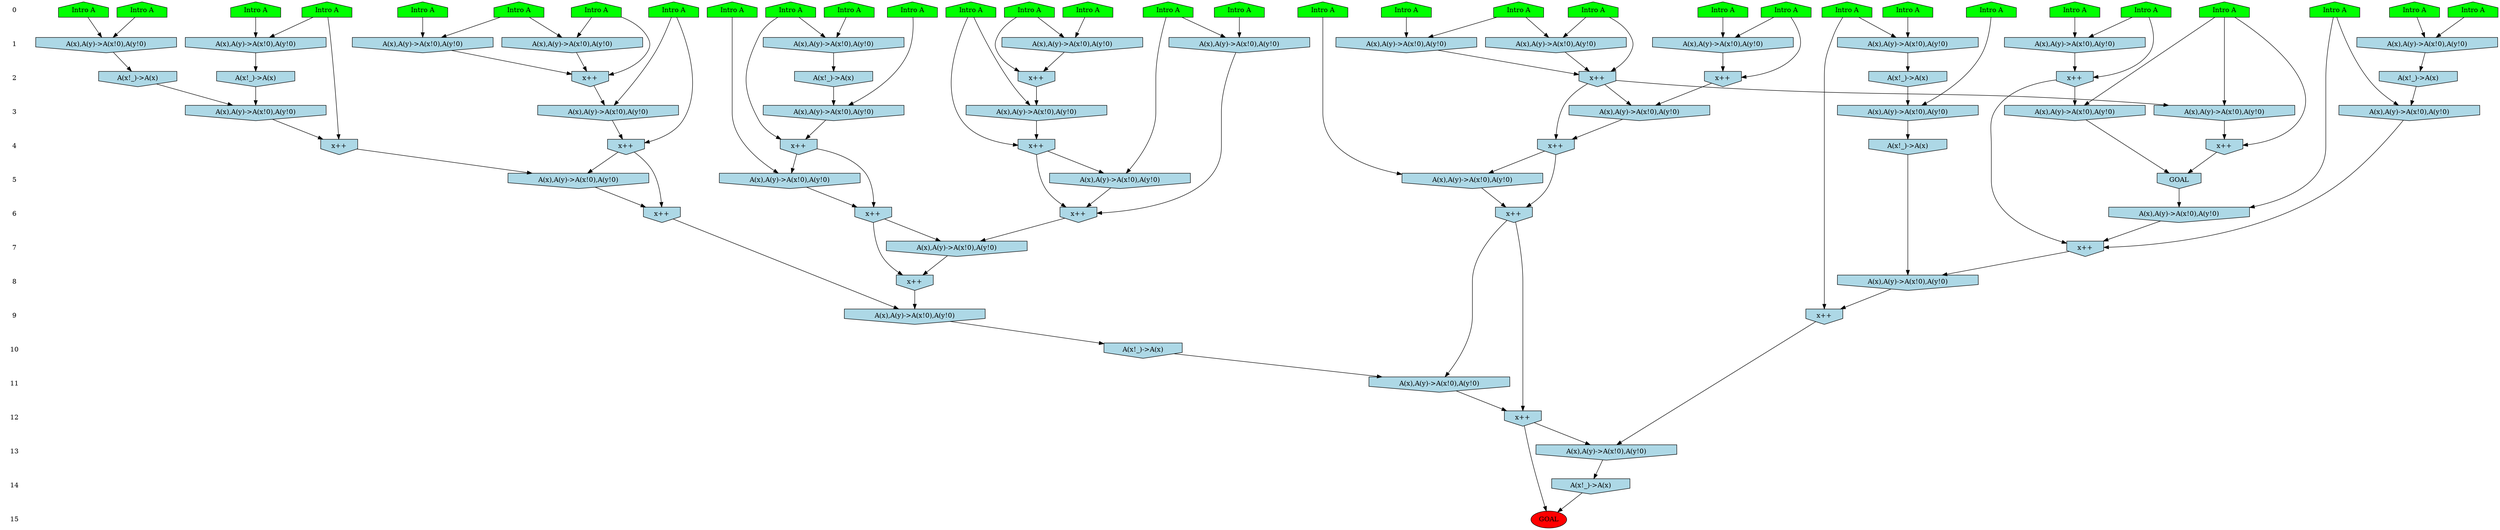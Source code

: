 /* Compression of 1 causal flows obtained in average at 2.869606E+00 t.u */
/* Compressed causal flows were: [909] */
digraph G{
 ranksep=.5 ; 
{ rank = same ; "0" [shape=plaintext] ; node_1 [label ="Intro A", shape=house, style=filled, fillcolor=green] ;
node_2 [label ="Intro A", shape=house, style=filled, fillcolor=green] ;
node_3 [label ="Intro A", shape=house, style=filled, fillcolor=green] ;
node_4 [label ="Intro A", shape=house, style=filled, fillcolor=green] ;
node_5 [label ="Intro A", shape=house, style=filled, fillcolor=green] ;
node_6 [label ="Intro A", shape=house, style=filled, fillcolor=green] ;
node_7 [label ="Intro A", shape=house, style=filled, fillcolor=green] ;
node_8 [label ="Intro A", shape=house, style=filled, fillcolor=green] ;
node_9 [label ="Intro A", shape=house, style=filled, fillcolor=green] ;
node_10 [label ="Intro A", shape=house, style=filled, fillcolor=green] ;
node_11 [label ="Intro A", shape=house, style=filled, fillcolor=green] ;
node_12 [label ="Intro A", shape=house, style=filled, fillcolor=green] ;
node_13 [label ="Intro A", shape=house, style=filled, fillcolor=green] ;
node_14 [label ="Intro A", shape=house, style=filled, fillcolor=green] ;
node_15 [label ="Intro A", shape=house, style=filled, fillcolor=green] ;
node_16 [label ="Intro A", shape=house, style=filled, fillcolor=green] ;
node_17 [label ="Intro A", shape=house, style=filled, fillcolor=green] ;
node_18 [label ="Intro A", shape=house, style=filled, fillcolor=green] ;
node_19 [label ="Intro A", shape=house, style=filled, fillcolor=green] ;
node_20 [label ="Intro A", shape=house, style=filled, fillcolor=green] ;
node_21 [label ="Intro A", shape=house, style=filled, fillcolor=green] ;
node_22 [label ="Intro A", shape=house, style=filled, fillcolor=green] ;
node_23 [label ="Intro A", shape=house, style=filled, fillcolor=green] ;
node_24 [label ="Intro A", shape=house, style=filled, fillcolor=green] ;
node_25 [label ="Intro A", shape=house, style=filled, fillcolor=green] ;
node_26 [label ="Intro A", shape=house, style=filled, fillcolor=green] ;
node_27 [label ="Intro A", shape=house, style=filled, fillcolor=green] ;
node_28 [label ="Intro A", shape=house, style=filled, fillcolor=green] ;
node_29 [label ="Intro A", shape=house, style=filled, fillcolor=green] ;
node_30 [label ="Intro A", shape=house, style=filled, fillcolor=green] ;
node_31 [label ="Intro A", shape=house, style=filled, fillcolor=green] ;
node_32 [label ="Intro A", shape=house, style=filled, fillcolor=green] ;
}
{ rank = same ; "1" [shape=plaintext] ; node_33 [label="A(x),A(y)->A(x!0),A(y!0)", shape=invhouse, style=filled, fillcolor = lightblue] ;
node_34 [label="A(x),A(y)->A(x!0),A(y!0)", shape=invhouse, style=filled, fillcolor = lightblue] ;
node_35 [label="A(x),A(y)->A(x!0),A(y!0)", shape=invhouse, style=filled, fillcolor = lightblue] ;
node_36 [label="A(x),A(y)->A(x!0),A(y!0)", shape=invhouse, style=filled, fillcolor = lightblue] ;
node_37 [label="A(x),A(y)->A(x!0),A(y!0)", shape=invhouse, style=filled, fillcolor = lightblue] ;
node_38 [label="A(x),A(y)->A(x!0),A(y!0)", shape=invhouse, style=filled, fillcolor = lightblue] ;
node_40 [label="A(x),A(y)->A(x!0),A(y!0)", shape=invhouse, style=filled, fillcolor = lightblue] ;
node_42 [label="A(x),A(y)->A(x!0),A(y!0)", shape=invhouse, style=filled, fillcolor = lightblue] ;
node_43 [label="A(x),A(y)->A(x!0),A(y!0)", shape=invhouse, style=filled, fillcolor = lightblue] ;
node_44 [label="A(x),A(y)->A(x!0),A(y!0)", shape=invhouse, style=filled, fillcolor = lightblue] ;
node_51 [label="A(x),A(y)->A(x!0),A(y!0)", shape=invhouse, style=filled, fillcolor = lightblue] ;
node_54 [label="A(x),A(y)->A(x!0),A(y!0)", shape=invhouse, style=filled, fillcolor = lightblue] ;
node_56 [label="A(x),A(y)->A(x!0),A(y!0)", shape=invhouse, style=filled, fillcolor = lightblue] ;
}
{ rank = same ; "2" [shape=plaintext] ; node_39 [label="x++", shape=invhouse, style=filled, fillcolor = lightblue] ;
node_41 [label="x++", shape=invhouse, style=filled, fillcolor = lightblue] ;
node_45 [label="x++", shape=invhouse, style=filled, fillcolor = lightblue] ;
node_46 [label="A(x!_)->A(x)", shape=invhouse, style=filled, fillcolor = lightblue] ;
node_48 [label="A(x!_)->A(x)", shape=invhouse, style=filled, fillcolor = lightblue] ;
node_49 [label="x++", shape=invhouse, style=filled, fillcolor = lightblue] ;
node_57 [label="A(x!_)->A(x)", shape=invhouse, style=filled, fillcolor = lightblue] ;
node_59 [label="x++", shape=invhouse, style=filled, fillcolor = lightblue] ;
node_60 [label="A(x!_)->A(x)", shape=invhouse, style=filled, fillcolor = lightblue] ;
node_65 [label="A(x!_)->A(x)", shape=invhouse, style=filled, fillcolor = lightblue] ;
}
{ rank = same ; "3" [shape=plaintext] ; node_47 [label="A(x),A(y)->A(x!0),A(y!0)", shape=invhouse, style=filled, fillcolor = lightblue] ;
node_50 [label="A(x),A(y)->A(x!0),A(y!0)", shape=invhouse, style=filled, fillcolor = lightblue] ;
node_53 [label="A(x),A(y)->A(x!0),A(y!0)", shape=invhouse, style=filled, fillcolor = lightblue] ;
node_58 [label="A(x),A(y)->A(x!0),A(y!0)", shape=invhouse, style=filled, fillcolor = lightblue] ;
node_63 [label="A(x),A(y)->A(x!0),A(y!0)", shape=invhouse, style=filled, fillcolor = lightblue] ;
node_66 [label="A(x),A(y)->A(x!0),A(y!0)", shape=invhouse, style=filled, fillcolor = lightblue] ;
node_67 [label="A(x),A(y)->A(x!0),A(y!0)", shape=invhouse, style=filled, fillcolor = lightblue] ;
node_69 [label="A(x),A(y)->A(x!0),A(y!0)", shape=invhouse, style=filled, fillcolor = lightblue] ;
node_79 [label="A(x),A(y)->A(x!0),A(y!0)", shape=invhouse, style=filled, fillcolor = lightblue] ;
}
{ rank = same ; "4" [shape=plaintext] ; node_52 [label="x++", shape=invhouse, style=filled, fillcolor = lightblue] ;
node_55 [label="x++", shape=invhouse, style=filled, fillcolor = lightblue] ;
node_68 [label="x++", shape=invhouse, style=filled, fillcolor = lightblue] ;
node_70 [label="x++", shape=invhouse, style=filled, fillcolor = lightblue] ;
node_71 [label="x++", shape=invhouse, style=filled, fillcolor = lightblue] ;
node_73 [label="A(x!_)->A(x)", shape=invhouse, style=filled, fillcolor = lightblue] ;
node_74 [label="x++", shape=invhouse, style=filled, fillcolor = lightblue] ;
}
{ rank = same ; "5" [shape=plaintext] ; node_61 [label="A(x),A(y)->A(x!0),A(y!0)", shape=invhouse, style=filled, fillcolor = lightblue] ;
node_62 [label="GOAL", shape=invhouse, style=filled, fillcolor = lightblue] ;
node_75 [label="A(x),A(y)->A(x!0),A(y!0)", shape=invhouse, style=filled, fillcolor = lightblue] ;
node_78 [label="A(x),A(y)->A(x!0),A(y!0)", shape=invhouse, style=filled, fillcolor = lightblue] ;
node_80 [label="A(x),A(y)->A(x!0),A(y!0)", shape=invhouse, style=filled, fillcolor = lightblue] ;
}
{ rank = same ; "6" [shape=plaintext] ; node_64 [label="x++", shape=invhouse, style=filled, fillcolor = lightblue] ;
node_72 [label="A(x),A(y)->A(x!0),A(y!0)", shape=invhouse, style=filled, fillcolor = lightblue] ;
node_76 [label="x++", shape=invhouse, style=filled, fillcolor = lightblue] ;
node_81 [label="x++", shape=invhouse, style=filled, fillcolor = lightblue] ;
node_85 [label="x++", shape=invhouse, style=filled, fillcolor = lightblue] ;
}
{ rank = same ; "7" [shape=plaintext] ; node_77 [label="A(x),A(y)->A(x!0),A(y!0)", shape=invhouse, style=filled, fillcolor = lightblue] ;
node_82 [label="x++", shape=invhouse, style=filled, fillcolor = lightblue] ;
}
{ rank = same ; "8" [shape=plaintext] ; node_83 [label="x++", shape=invhouse, style=filled, fillcolor = lightblue] ;
node_84 [label="A(x),A(y)->A(x!0),A(y!0)", shape=invhouse, style=filled, fillcolor = lightblue] ;
}
{ rank = same ; "9" [shape=plaintext] ; node_86 [label="A(x),A(y)->A(x!0),A(y!0)", shape=invhouse, style=filled, fillcolor = lightblue] ;
node_90 [label="x++", shape=invhouse, style=filled, fillcolor = lightblue] ;
}
{ rank = same ; "10" [shape=plaintext] ; node_87 [label="A(x!_)->A(x)", shape=invhouse, style=filled, fillcolor = lightblue] ;
}
{ rank = same ; "11" [shape=plaintext] ; node_88 [label="A(x),A(y)->A(x!0),A(y!0)", shape=invhouse, style=filled, fillcolor = lightblue] ;
}
{ rank = same ; "12" [shape=plaintext] ; node_89 [label="x++", shape=invhouse, style=filled, fillcolor = lightblue] ;
}
{ rank = same ; "13" [shape=plaintext] ; node_91 [label="A(x),A(y)->A(x!0),A(y!0)", shape=invhouse, style=filled, fillcolor = lightblue] ;
}
{ rank = same ; "14" [shape=plaintext] ; node_92 [label="A(x!_)->A(x)", shape=invhouse, style=filled, fillcolor = lightblue] ;
}
{ rank = same ; "15" [shape=plaintext] ; node_93 [label ="GOAL", style=filled, fillcolor=red] ;
}
"0" -> "1" [style="invis"]; 
"1" -> "2" [style="invis"]; 
"2" -> "3" [style="invis"]; 
"3" -> "4" [style="invis"]; 
"4" -> "5" [style="invis"]; 
"5" -> "6" [style="invis"]; 
"6" -> "7" [style="invis"]; 
"7" -> "8" [style="invis"]; 
"8" -> "9" [style="invis"]; 
"9" -> "10" [style="invis"]; 
"10" -> "11" [style="invis"]; 
"11" -> "12" [style="invis"]; 
"12" -> "13" [style="invis"]; 
"13" -> "14" [style="invis"]; 
"14" -> "15" [style="invis"]; 
node_23 -> node_33
node_26 -> node_33
node_7 -> node_34
node_13 -> node_34
node_13 -> node_35
node_28 -> node_35
node_4 -> node_36
node_6 -> node_36
node_5 -> node_37
node_17 -> node_37
node_5 -> node_38
node_11 -> node_38
node_23 -> node_39
node_33 -> node_39
node_10 -> node_40
node_16 -> node_40
node_7 -> node_41
node_34 -> node_41
node_35 -> node_41
node_19 -> node_42
node_30 -> node_42
node_12 -> node_43
node_24 -> node_43
node_3 -> node_44
node_29 -> node_44
node_3 -> node_45
node_44 -> node_45
node_36 -> node_46
node_8 -> node_47
node_45 -> node_47
node_40 -> node_48
node_11 -> node_49
node_37 -> node_49
node_38 -> node_49
node_27 -> node_50
node_39 -> node_50
node_18 -> node_51
node_22 -> node_51
node_27 -> node_52
node_50 -> node_52
node_8 -> node_53
node_41 -> node_53
node_9 -> node_54
node_14 -> node_54
node_8 -> node_55
node_53 -> node_55
node_15 -> node_56
node_31 -> node_56
node_54 -> node_57
node_1 -> node_58
node_46 -> node_58
node_19 -> node_59
node_42 -> node_59
node_51 -> node_60
node_15 -> node_61
node_52 -> node_61
node_47 -> node_62
node_55 -> node_62
node_25 -> node_63
node_49 -> node_63
node_52 -> node_64
node_56 -> node_64
node_61 -> node_64
node_43 -> node_65
node_2 -> node_66
node_65 -> node_66
node_48 -> node_67
node_57 -> node_67
node_6 -> node_68
node_58 -> node_68
node_41 -> node_69
node_59 -> node_69
node_25 -> node_70
node_63 -> node_70
node_10 -> node_71
node_67 -> node_71
node_20 -> node_72
node_62 -> node_72
node_66 -> node_73
node_41 -> node_74
node_69 -> node_74
node_32 -> node_75
node_68 -> node_75
node_68 -> node_76
node_75 -> node_76
node_64 -> node_77
node_76 -> node_77
node_21 -> node_78
node_74 -> node_78
node_20 -> node_79
node_60 -> node_79
node_70 -> node_80
node_71 -> node_80
node_74 -> node_81
node_78 -> node_81
node_45 -> node_82
node_72 -> node_82
node_79 -> node_82
node_76 -> node_83
node_77 -> node_83
node_73 -> node_84
node_82 -> node_84
node_70 -> node_85
node_80 -> node_85
node_83 -> node_86
node_85 -> node_86
node_86 -> node_87
node_81 -> node_88
node_87 -> node_88
node_81 -> node_89
node_88 -> node_89
node_24 -> node_90
node_84 -> node_90
node_89 -> node_91
node_90 -> node_91
node_91 -> node_92
node_89 -> node_93
node_92 -> node_93
}
/*
 Dot generation time: 0.000000
*/